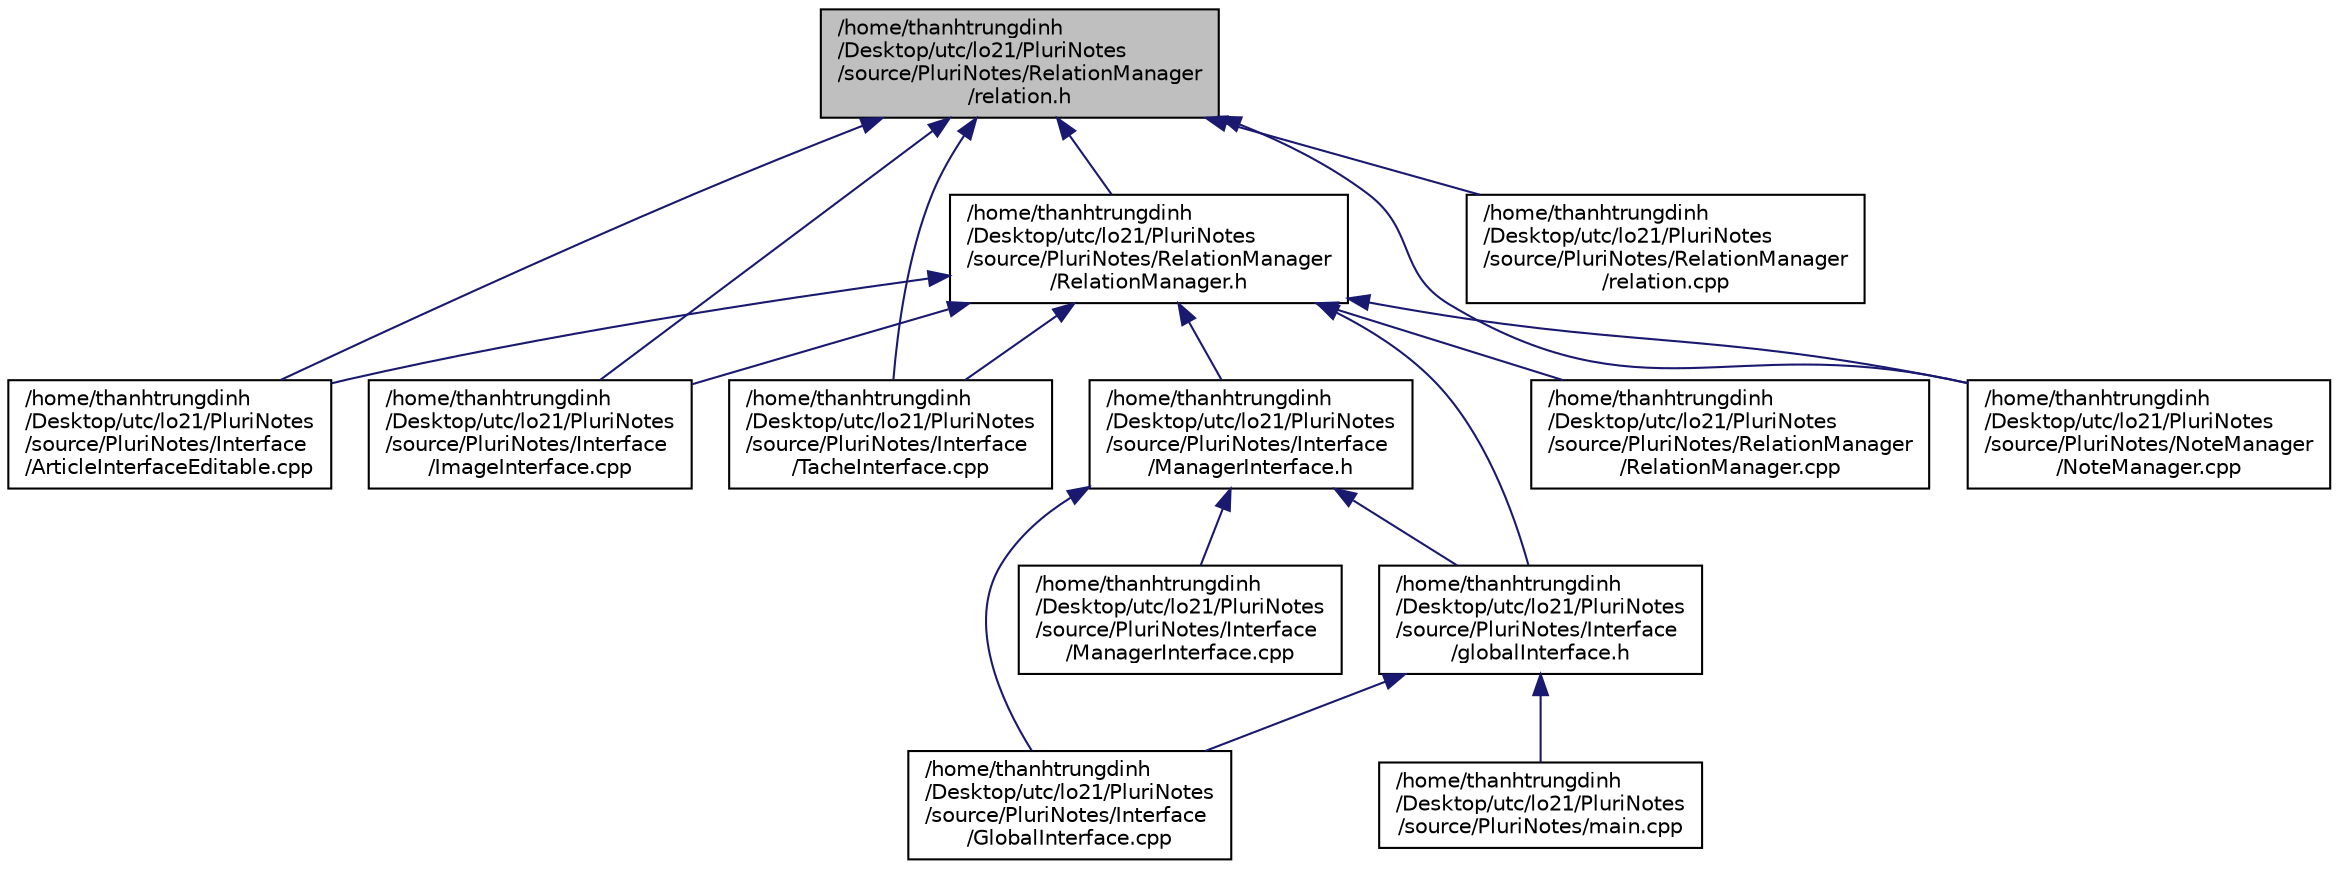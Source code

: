 digraph "/home/thanhtrungdinh/Desktop/utc/lo21/PluriNotes/source/PluriNotes/RelationManager/relation.h"
{
  edge [fontname="Helvetica",fontsize="10",labelfontname="Helvetica",labelfontsize="10"];
  node [fontname="Helvetica",fontsize="10",shape=record];
  Node1 [label="/home/thanhtrungdinh\l/Desktop/utc/lo21/PluriNotes\l/source/PluriNotes/RelationManager\l/relation.h",height=0.2,width=0.4,color="black", fillcolor="grey75", style="filled", fontcolor="black"];
  Node1 -> Node2 [dir="back",color="midnightblue",fontsize="10",style="solid",fontname="Helvetica"];
  Node2 [label="/home/thanhtrungdinh\l/Desktop/utc/lo21/PluriNotes\l/source/PluriNotes/Interface\l/ArticleInterfaceEditable.cpp",height=0.2,width=0.4,color="black", fillcolor="white", style="filled",URL="$ArticleInterfaceEditable_8cpp.html"];
  Node1 -> Node3 [dir="back",color="midnightblue",fontsize="10",style="solid",fontname="Helvetica"];
  Node3 [label="/home/thanhtrungdinh\l/Desktop/utc/lo21/PluriNotes\l/source/PluriNotes/Interface\l/ImageInterface.cpp",height=0.2,width=0.4,color="black", fillcolor="white", style="filled",URL="$ImageInterface_8cpp.html"];
  Node1 -> Node4 [dir="back",color="midnightblue",fontsize="10",style="solid",fontname="Helvetica"];
  Node4 [label="/home/thanhtrungdinh\l/Desktop/utc/lo21/PluriNotes\l/source/PluriNotes/Interface\l/TacheInterface.cpp",height=0.2,width=0.4,color="black", fillcolor="white", style="filled",URL="$TacheInterface_8cpp.html"];
  Node1 -> Node5 [dir="back",color="midnightblue",fontsize="10",style="solid",fontname="Helvetica"];
  Node5 [label="/home/thanhtrungdinh\l/Desktop/utc/lo21/PluriNotes\l/source/PluriNotes/NoteManager\l/NoteManager.cpp",height=0.2,width=0.4,color="black", fillcolor="white", style="filled",URL="$NoteManager_8cpp.html"];
  Node1 -> Node6 [dir="back",color="midnightblue",fontsize="10",style="solid",fontname="Helvetica"];
  Node6 [label="/home/thanhtrungdinh\l/Desktop/utc/lo21/PluriNotes\l/source/PluriNotes/RelationManager\l/relation.cpp",height=0.2,width=0.4,color="black", fillcolor="white", style="filled",URL="$relation_8cpp.html"];
  Node1 -> Node7 [dir="back",color="midnightblue",fontsize="10",style="solid",fontname="Helvetica"];
  Node7 [label="/home/thanhtrungdinh\l/Desktop/utc/lo21/PluriNotes\l/source/PluriNotes/RelationManager\l/RelationManager.h",height=0.2,width=0.4,color="black", fillcolor="white", style="filled",URL="$RelationManager_8h.html"];
  Node7 -> Node2 [dir="back",color="midnightblue",fontsize="10",style="solid",fontname="Helvetica"];
  Node7 -> Node8 [dir="back",color="midnightblue",fontsize="10",style="solid",fontname="Helvetica"];
  Node8 [label="/home/thanhtrungdinh\l/Desktop/utc/lo21/PluriNotes\l/source/PluriNotes/Interface\l/ManagerInterface.h",height=0.2,width=0.4,color="black", fillcolor="white", style="filled",URL="$ManagerInterface_8h.html"];
  Node8 -> Node9 [dir="back",color="midnightblue",fontsize="10",style="solid",fontname="Helvetica"];
  Node9 [label="/home/thanhtrungdinh\l/Desktop/utc/lo21/PluriNotes\l/source/PluriNotes/Interface\l/globalInterface.h",height=0.2,width=0.4,color="black", fillcolor="white", style="filled",URL="$globalInterface_8h.html"];
  Node9 -> Node10 [dir="back",color="midnightblue",fontsize="10",style="solid",fontname="Helvetica"];
  Node10 [label="/home/thanhtrungdinh\l/Desktop/utc/lo21/PluriNotes\l/source/PluriNotes/Interface\l/GlobalInterface.cpp",height=0.2,width=0.4,color="black", fillcolor="white", style="filled",URL="$GlobalInterface_8cpp.html"];
  Node9 -> Node11 [dir="back",color="midnightblue",fontsize="10",style="solid",fontname="Helvetica"];
  Node11 [label="/home/thanhtrungdinh\l/Desktop/utc/lo21/PluriNotes\l/source/PluriNotes/main.cpp",height=0.2,width=0.4,color="black", fillcolor="white", style="filled",URL="$main_8cpp.html"];
  Node8 -> Node10 [dir="back",color="midnightblue",fontsize="10",style="solid",fontname="Helvetica"];
  Node8 -> Node12 [dir="back",color="midnightblue",fontsize="10",style="solid",fontname="Helvetica"];
  Node12 [label="/home/thanhtrungdinh\l/Desktop/utc/lo21/PluriNotes\l/source/PluriNotes/Interface\l/ManagerInterface.cpp",height=0.2,width=0.4,color="black", fillcolor="white", style="filled",URL="$ManagerInterface_8cpp.html"];
  Node7 -> Node9 [dir="back",color="midnightblue",fontsize="10",style="solid",fontname="Helvetica"];
  Node7 -> Node3 [dir="back",color="midnightblue",fontsize="10",style="solid",fontname="Helvetica"];
  Node7 -> Node4 [dir="back",color="midnightblue",fontsize="10",style="solid",fontname="Helvetica"];
  Node7 -> Node5 [dir="back",color="midnightblue",fontsize="10",style="solid",fontname="Helvetica"];
  Node7 -> Node13 [dir="back",color="midnightblue",fontsize="10",style="solid",fontname="Helvetica"];
  Node13 [label="/home/thanhtrungdinh\l/Desktop/utc/lo21/PluriNotes\l/source/PluriNotes/RelationManager\l/RelationManager.cpp",height=0.2,width=0.4,color="black", fillcolor="white", style="filled",URL="$RelationManager_8cpp.html"];
}
